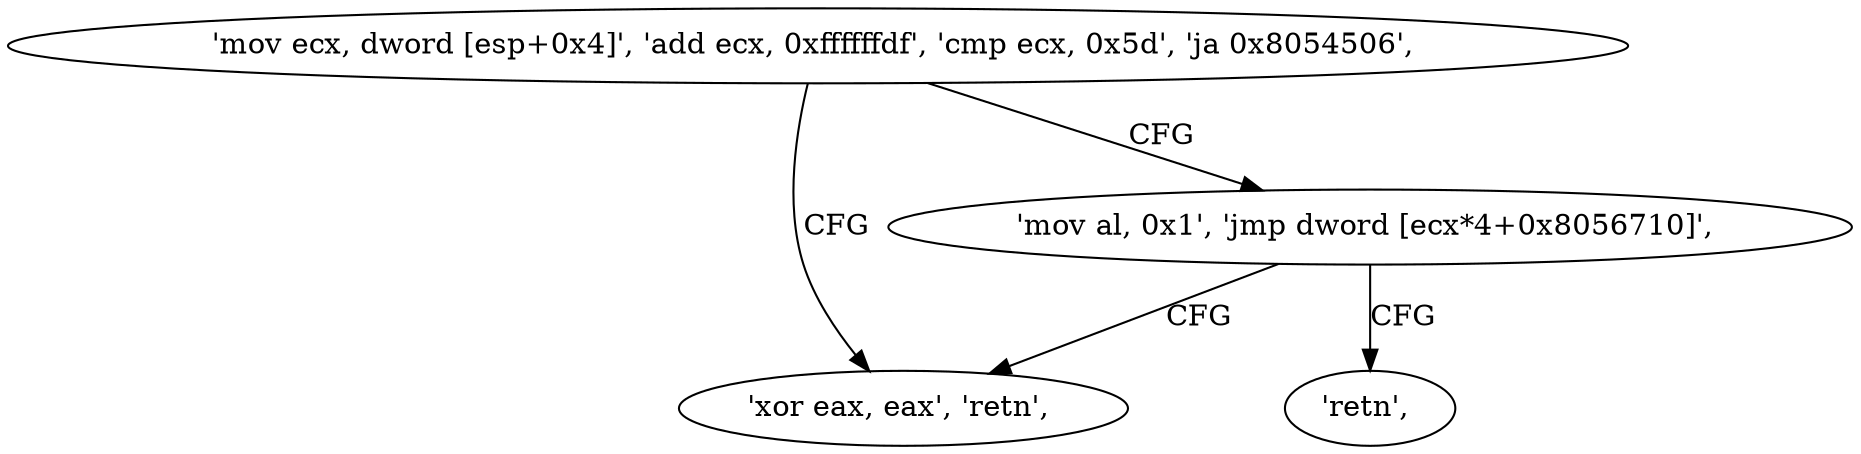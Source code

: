 digraph "func" {
"134563056" [label = "'mov ecx, dword [esp+0x4]', 'add ecx, 0xffffffdf', 'cmp ecx, 0x5d', 'ja 0x8054506', " ]
"134563078" [label = "'xor eax, eax', 'retn', " ]
"134563068" [label = "'mov al, 0x1', 'jmp dword [ecx*4+0x8056710]', " ]
"134563077" [label = "'retn', " ]
"134563056" -> "134563078" [ label = "CFG" ]
"134563056" -> "134563068" [ label = "CFG" ]
"134563068" -> "134563077" [ label = "CFG" ]
"134563068" -> "134563078" [ label = "CFG" ]
}
